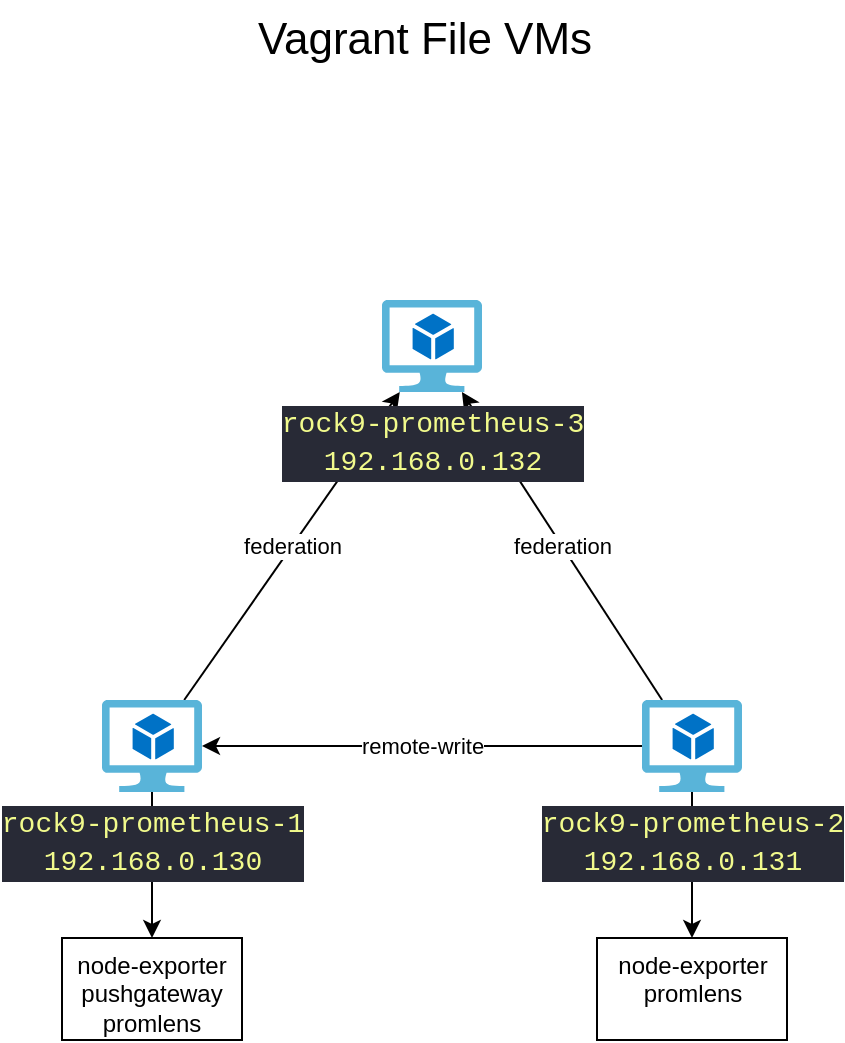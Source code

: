 <mxfile>
    <diagram id="atcnTGiamIbbUrSkdkgM" name="Page-1">
        <mxGraphModel dx="1127" dy="779" grid="1" gridSize="10" guides="1" tooltips="1" connect="1" arrows="1" fold="1" page="1" pageScale="1" pageWidth="850" pageHeight="1100" math="0" shadow="0">
            <root>
                <mxCell id="0"/>
                <mxCell id="1" parent="0"/>
                <mxCell id="5" value="federation" style="edgeStyle=none;html=1;" edge="1" parent="1" source="2" target="4">
                    <mxGeometry relative="1" as="geometry"/>
                </mxCell>
                <mxCell id="9" value="" style="edgeStyle=none;html=1;" edge="1" parent="1" source="2" target="8">
                    <mxGeometry relative="1" as="geometry"/>
                </mxCell>
                <mxCell id="2" value="&lt;div style=&quot;color: rgb(248, 248, 242); background-color: rgb(40, 42, 54); font-family: Consolas, &amp;quot;Courier New&amp;quot;, monospace; font-size: 14px; line-height: 19px;&quot;&gt;&lt;span style=&quot;color: #f1fa8c;&quot;&gt;rock9-prometheus-1&lt;/span&gt;&lt;/div&gt;&lt;div style=&quot;color: rgb(248, 248, 242); background-color: rgb(40, 42, 54); font-family: Consolas, &amp;quot;Courier New&amp;quot;, monospace; font-size: 14px; line-height: 19px;&quot;&gt;&lt;span style=&quot;color: #f1fa8c;&quot;&gt;192.168.0.130&lt;/span&gt;&lt;/div&gt;" style="sketch=0;aspect=fixed;html=1;points=[];align=center;image;fontSize=12;image=img/lib/mscae/Virtual_Machine_2.svg;" vertex="1" parent="1">
                    <mxGeometry x="264" y="390" width="50" height="46" as="geometry"/>
                </mxCell>
                <mxCell id="6" value="remote-write" style="edgeStyle=none;html=1;" edge="1" parent="1" source="3" target="2">
                    <mxGeometry relative="1" as="geometry"/>
                </mxCell>
                <mxCell id="7" value="federation" style="edgeStyle=none;html=1;" edge="1" parent="1" source="3" target="4">
                    <mxGeometry relative="1" as="geometry"/>
                </mxCell>
                <mxCell id="11" value="" style="edgeStyle=none;html=1;" edge="1" parent="1" source="3" target="10">
                    <mxGeometry relative="1" as="geometry"/>
                </mxCell>
                <mxCell id="3" value="&lt;div style=&quot;color: rgb(248, 248, 242); background-color: rgb(40, 42, 54); font-family: Consolas, &amp;quot;Courier New&amp;quot;, monospace; font-size: 14px; line-height: 19px;&quot;&gt;&lt;span style=&quot;color: #f1fa8c;&quot;&gt;rock9-prometheus-2&lt;/span&gt;&lt;/div&gt;&lt;div style=&quot;color: rgb(248, 248, 242); background-color: rgb(40, 42, 54); font-family: Consolas, &amp;quot;Courier New&amp;quot;, monospace; font-size: 14px; line-height: 19px;&quot;&gt;&lt;span style=&quot;color: rgb(241, 250, 140);&quot;&gt;192.168.0.131&lt;/span&gt;&lt;span style=&quot;color: #f1fa8c;&quot;&gt;&lt;br&gt;&lt;/span&gt;&lt;/div&gt;" style="sketch=0;aspect=fixed;html=1;points=[];align=center;image;fontSize=12;image=img/lib/mscae/Virtual_Machine_2.svg;" vertex="1" parent="1">
                    <mxGeometry x="534" y="390" width="50" height="46" as="geometry"/>
                </mxCell>
                <mxCell id="4" value="&lt;div style=&quot;color: rgb(248, 248, 242); background-color: rgb(40, 42, 54); font-family: Consolas, &amp;quot;Courier New&amp;quot;, monospace; font-size: 14px; line-height: 19px;&quot;&gt;&lt;span style=&quot;color: #f1fa8c;&quot;&gt;rock9-prometheus-3&lt;/span&gt;&lt;/div&gt;&lt;div style=&quot;color: rgb(248, 248, 242); background-color: rgb(40, 42, 54); font-family: Consolas, &amp;quot;Courier New&amp;quot;, monospace; font-size: 14px; line-height: 19px;&quot;&gt;&lt;span style=&quot;color: rgb(241, 250, 140);&quot;&gt;192.168.0.132&lt;/span&gt;&lt;span style=&quot;color: #f1fa8c;&quot;&gt;&lt;br&gt;&lt;/span&gt;&lt;/div&gt;" style="sketch=0;aspect=fixed;html=1;points=[];align=center;image;fontSize=12;image=img/lib/mscae/Virtual_Machine_2.svg;" vertex="1" parent="1">
                    <mxGeometry x="404" y="190" width="50" height="46" as="geometry"/>
                </mxCell>
                <mxCell id="8" value="node-exporter&lt;br&gt;pushgateway&lt;br&gt;promlens" style="whiteSpace=wrap;html=1;verticalAlign=top;sketch=0;labelBackgroundColor=default;" vertex="1" parent="1">
                    <mxGeometry x="244" y="509" width="90" height="51" as="geometry"/>
                </mxCell>
                <mxCell id="10" value="node-exporter&lt;br&gt;promlens" style="whiteSpace=wrap;html=1;verticalAlign=top;sketch=0;labelBackgroundColor=default;" vertex="1" parent="1">
                    <mxGeometry x="511.5" y="509" width="95" height="51" as="geometry"/>
                </mxCell>
                <mxCell id="12" value="Vagrant File VMs" style="text;html=1;align=center;verticalAlign=middle;resizable=0;points=[];autosize=1;strokeColor=none;fillColor=none;fontSize=22;" vertex="1" parent="1">
                    <mxGeometry x="330" y="40" width="190" height="40" as="geometry"/>
                </mxCell>
            </root>
        </mxGraphModel>
    </diagram>
</mxfile>